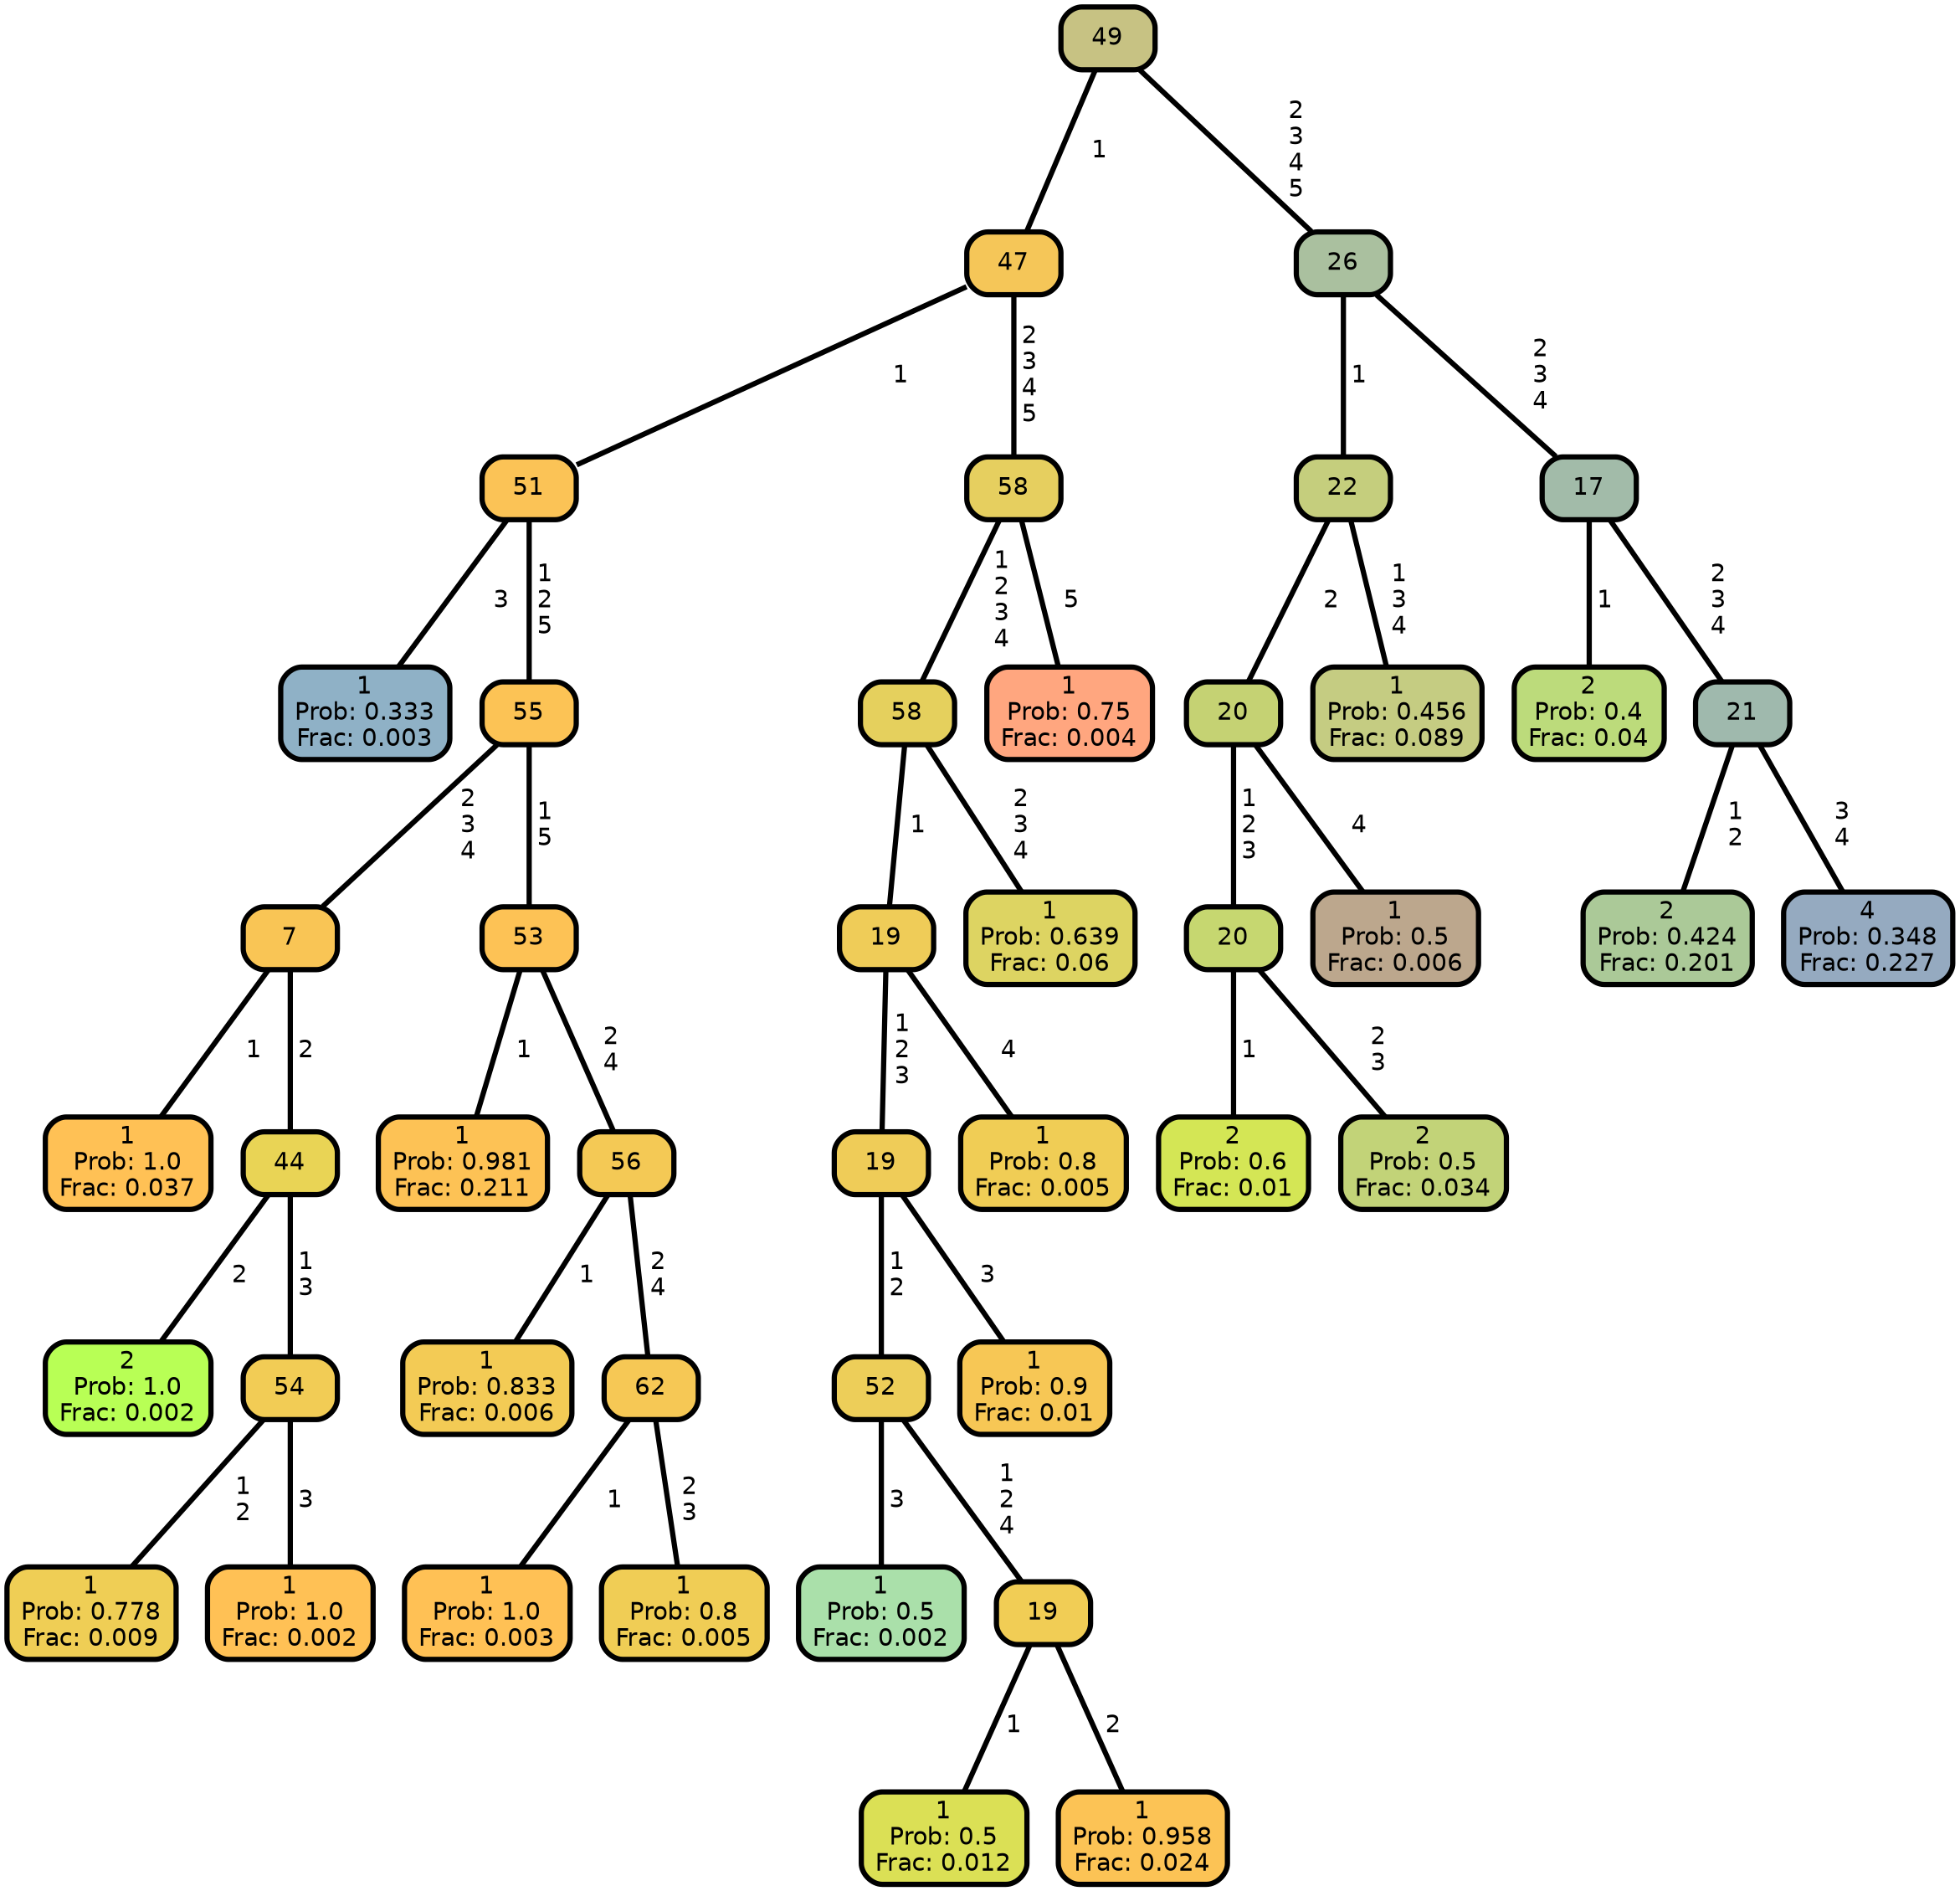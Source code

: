 graph Tree {
node [shape=box, style="filled, rounded",color="black",penwidth="3",fontcolor="black",                 fontname=helvetica] ;
graph [ranksep="0 equally", splines=straight,                 bgcolor=transparent, dpi=200] ;
edge [fontname=helvetica, color=black] ;
0 [label="1
Prob: 0.333
Frac: 0.003", fillcolor="#8fb1c6"] ;
1 [label="51", fillcolor="#fbc356"] ;
2 [label="1
Prob: 1.0
Frac: 0.037", fillcolor="#ffc155"] ;
3 [label="7", fillcolor="#f9c555"] ;
4 [label="2
Prob: 1.0
Frac: 0.002", fillcolor="#b8ff55"] ;
5 [label="44", fillcolor="#e9d455"] ;
6 [label="1
Prob: 0.778
Frac: 0.009", fillcolor="#efce55"] ;
7 [label="54", fillcolor="#f2cc55"] ;
8 [label="1
Prob: 1.0
Frac: 0.002", fillcolor="#ffc155"] ;
9 [label="55", fillcolor="#fcc355"] ;
10 [label="1
Prob: 0.981
Frac: 0.211", fillcolor="#fdc255"] ;
11 [label="53", fillcolor="#fdc255"] ;
12 [label="1
Prob: 0.833
Frac: 0.006", fillcolor="#f3cb55"] ;
13 [label="56", fillcolor="#f4c955"] ;
14 [label="1
Prob: 1.0
Frac: 0.003", fillcolor="#ffc155"] ;
15 [label="62", fillcolor="#f6c855"] ;
16 [label="1
Prob: 0.8
Frac: 0.005", fillcolor="#f0cd55"] ;
17 [label="47", fillcolor="#f5c658"] ;
18 [label="1
Prob: 0.5
Frac: 0.002", fillcolor="#aae0aa"] ;
19 [label="52", fillcolor="#edce59"] ;
20 [label="1
Prob: 0.5
Frac: 0.012", fillcolor="#dbe055"] ;
21 [label="19", fillcolor="#f1cd55"] ;
22 [label="1
Prob: 0.958
Frac: 0.024", fillcolor="#fcc355"] ;
23 [label="19", fillcolor="#efcc58"] ;
24 [label="1
Prob: 0.9
Frac: 0.01", fillcolor="#f7c755"] ;
25 [label="19", fillcolor="#efcc58"] ;
26 [label="1
Prob: 0.8
Frac: 0.005", fillcolor="#f0cd55"] ;
27 [label="58", fillcolor="#e5d05d"] ;
28 [label="1
Prob: 0.639
Frac: 0.06", fillcolor="#ddd462"] ;
29 [label="58", fillcolor="#e6cf5f"] ;
30 [label="1
Prob: 0.75
Frac: 0.004", fillcolor="#ffa67f"] ;
31 [label="49", fillcolor="#c7c283"] ;
32 [label="2
Prob: 0.6
Frac: 0.01", fillcolor="#d4e655"] ;
33 [label="20", fillcolor="#c6d770"] ;
34 [label="2
Prob: 0.5
Frac: 0.034", fillcolor="#c2d378"] ;
35 [label="20", fillcolor="#c5d273"] ;
36 [label="1
Prob: 0.5
Frac: 0.006", fillcolor="#bca78d"] ;
37 [label="22", fillcolor="#c5ce7d"] ;
38 [label="1
Prob: 0.456
Frac: 0.089", fillcolor="#c5cc82"] ;
39 [label="26", fillcolor="#aac09f"] ;
40 [label="2
Prob: 0.4
Frac: 0.04", fillcolor="#bcdb7b"] ;
41 [label="17", fillcolor="#a2bba9"] ;
42 [label="2
Prob: 0.424
Frac: 0.201", fillcolor="#abc998"] ;
43 [label="21", fillcolor="#9fb9ad"] ;
44 [label="4
Prob: 0.348
Frac: 0.227", fillcolor="#95aac0"] ;
1 -- 0 [label=" 3",penwidth=3] ;
1 -- 9 [label=" 1\n 2\n 5",penwidth=3] ;
3 -- 2 [label=" 1",penwidth=3] ;
3 -- 5 [label=" 2",penwidth=3] ;
5 -- 4 [label=" 2",penwidth=3] ;
5 -- 7 [label=" 1\n 3",penwidth=3] ;
7 -- 6 [label=" 1\n 2",penwidth=3] ;
7 -- 8 [label=" 3",penwidth=3] ;
9 -- 3 [label=" 2\n 3\n 4",penwidth=3] ;
9 -- 11 [label=" 1\n 5",penwidth=3] ;
11 -- 10 [label=" 1",penwidth=3] ;
11 -- 13 [label=" 2\n 4",penwidth=3] ;
13 -- 12 [label=" 1",penwidth=3] ;
13 -- 15 [label=" 2\n 4",penwidth=3] ;
15 -- 14 [label=" 1",penwidth=3] ;
15 -- 16 [label=" 2\n 3",penwidth=3] ;
17 -- 1 [label=" 1",penwidth=3] ;
17 -- 29 [label=" 2\n 3\n 4\n 5",penwidth=3] ;
19 -- 18 [label=" 3",penwidth=3] ;
19 -- 21 [label=" 1\n 2\n 4",penwidth=3] ;
21 -- 20 [label=" 1",penwidth=3] ;
21 -- 22 [label=" 2",penwidth=3] ;
23 -- 19 [label=" 1\n 2",penwidth=3] ;
23 -- 24 [label=" 3",penwidth=3] ;
25 -- 23 [label=" 1\n 2\n 3",penwidth=3] ;
25 -- 26 [label=" 4",penwidth=3] ;
27 -- 25 [label=" 1",penwidth=3] ;
27 -- 28 [label=" 2\n 3\n 4",penwidth=3] ;
29 -- 27 [label=" 1\n 2\n 3\n 4",penwidth=3] ;
29 -- 30 [label=" 5",penwidth=3] ;
31 -- 17 [label=" 1",penwidth=3] ;
31 -- 39 [label=" 2\n 3\n 4\n 5",penwidth=3] ;
33 -- 32 [label=" 1",penwidth=3] ;
33 -- 34 [label=" 2\n 3",penwidth=3] ;
35 -- 33 [label=" 1\n 2\n 3",penwidth=3] ;
35 -- 36 [label=" 4",penwidth=3] ;
37 -- 35 [label=" 2",penwidth=3] ;
37 -- 38 [label=" 1\n 3\n 4",penwidth=3] ;
39 -- 37 [label=" 1",penwidth=3] ;
39 -- 41 [label=" 2\n 3\n 4",penwidth=3] ;
41 -- 40 [label=" 1",penwidth=3] ;
41 -- 43 [label=" 2\n 3\n 4",penwidth=3] ;
43 -- 42 [label=" 1\n 2",penwidth=3] ;
43 -- 44 [label=" 3\n 4",penwidth=3] ;
{rank = same;}}
